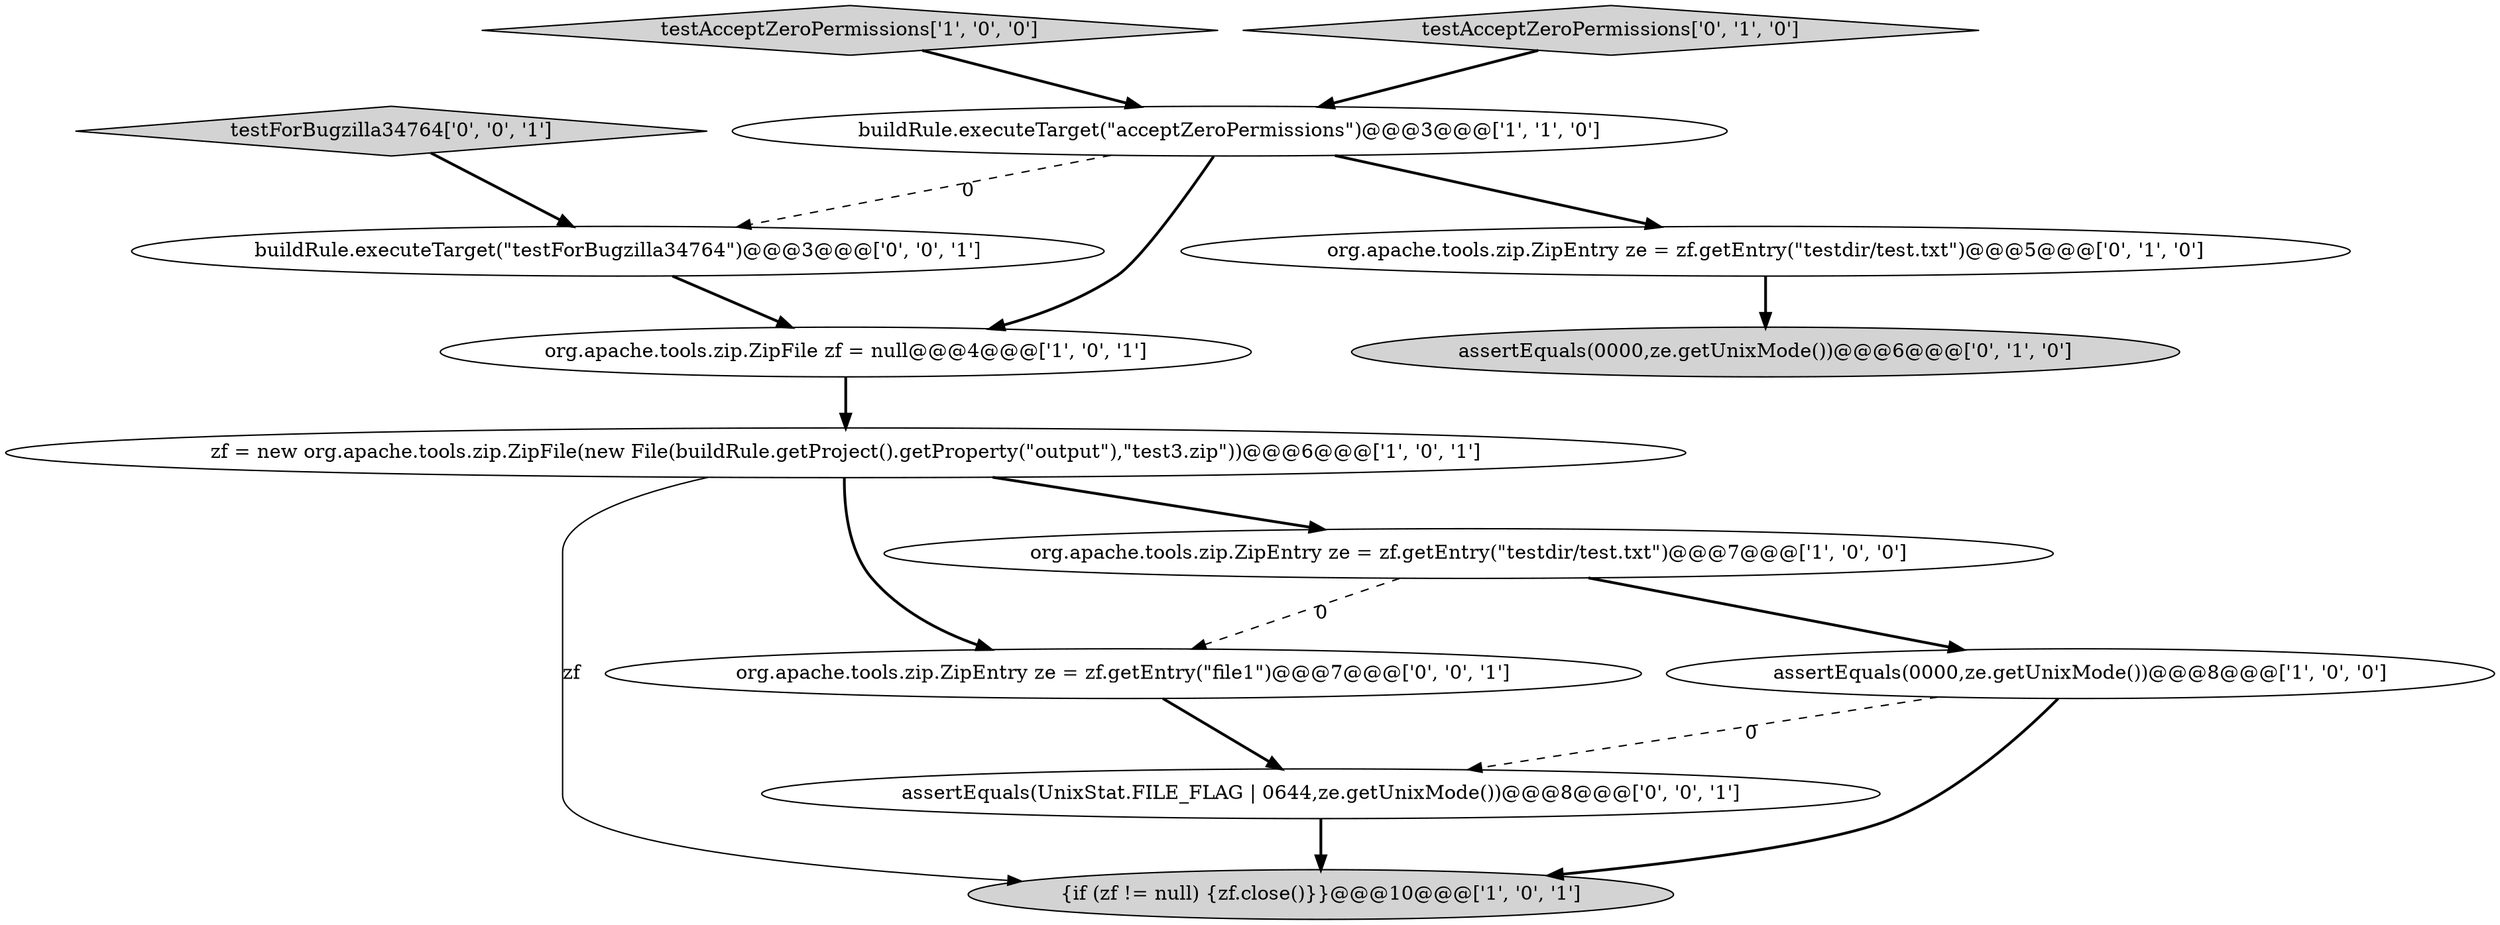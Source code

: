 digraph {
3 [style = filled, label = "{if (zf != null) {zf.close()}}@@@10@@@['1', '0', '1']", fillcolor = lightgray, shape = ellipse image = "AAA0AAABBB1BBB"];
12 [style = filled, label = "org.apache.tools.zip.ZipEntry ze = zf.getEntry(\"file1\")@@@7@@@['0', '0', '1']", fillcolor = white, shape = ellipse image = "AAA0AAABBB3BBB"];
6 [style = filled, label = "testAcceptZeroPermissions['1', '0', '0']", fillcolor = lightgray, shape = diamond image = "AAA0AAABBB1BBB"];
4 [style = filled, label = "zf = new org.apache.tools.zip.ZipFile(new File(buildRule.getProject().getProperty(\"output\"),\"test3.zip\"))@@@6@@@['1', '0', '1']", fillcolor = white, shape = ellipse image = "AAA0AAABBB1BBB"];
9 [style = filled, label = "assertEquals(0000,ze.getUnixMode())@@@6@@@['0', '1', '0']", fillcolor = lightgray, shape = ellipse image = "AAA0AAABBB2BBB"];
13 [style = filled, label = "assertEquals(UnixStat.FILE_FLAG | 0644,ze.getUnixMode())@@@8@@@['0', '0', '1']", fillcolor = white, shape = ellipse image = "AAA0AAABBB3BBB"];
0 [style = filled, label = "org.apache.tools.zip.ZipEntry ze = zf.getEntry(\"testdir/test.txt\")@@@7@@@['1', '0', '0']", fillcolor = white, shape = ellipse image = "AAA0AAABBB1BBB"];
8 [style = filled, label = "org.apache.tools.zip.ZipEntry ze = zf.getEntry(\"testdir/test.txt\")@@@5@@@['0', '1', '0']", fillcolor = white, shape = ellipse image = "AAA0AAABBB2BBB"];
11 [style = filled, label = "buildRule.executeTarget(\"testForBugzilla34764\")@@@3@@@['0', '0', '1']", fillcolor = white, shape = ellipse image = "AAA0AAABBB3BBB"];
7 [style = filled, label = "testAcceptZeroPermissions['0', '1', '0']", fillcolor = lightgray, shape = diamond image = "AAA0AAABBB2BBB"];
5 [style = filled, label = "buildRule.executeTarget(\"acceptZeroPermissions\")@@@3@@@['1', '1', '0']", fillcolor = white, shape = ellipse image = "AAA0AAABBB1BBB"];
1 [style = filled, label = "org.apache.tools.zip.ZipFile zf = null@@@4@@@['1', '0', '1']", fillcolor = white, shape = ellipse image = "AAA0AAABBB1BBB"];
2 [style = filled, label = "assertEquals(0000,ze.getUnixMode())@@@8@@@['1', '0', '0']", fillcolor = white, shape = ellipse image = "AAA0AAABBB1BBB"];
10 [style = filled, label = "testForBugzilla34764['0', '0', '1']", fillcolor = lightgray, shape = diamond image = "AAA0AAABBB3BBB"];
4->12 [style = bold, label=""];
12->13 [style = bold, label=""];
5->1 [style = bold, label=""];
6->5 [style = bold, label=""];
1->4 [style = bold, label=""];
5->8 [style = bold, label=""];
7->5 [style = bold, label=""];
0->12 [style = dashed, label="0"];
13->3 [style = bold, label=""];
5->11 [style = dashed, label="0"];
11->1 [style = bold, label=""];
2->13 [style = dashed, label="0"];
4->3 [style = solid, label="zf"];
2->3 [style = bold, label=""];
4->0 [style = bold, label=""];
0->2 [style = bold, label=""];
8->9 [style = bold, label=""];
10->11 [style = bold, label=""];
}
